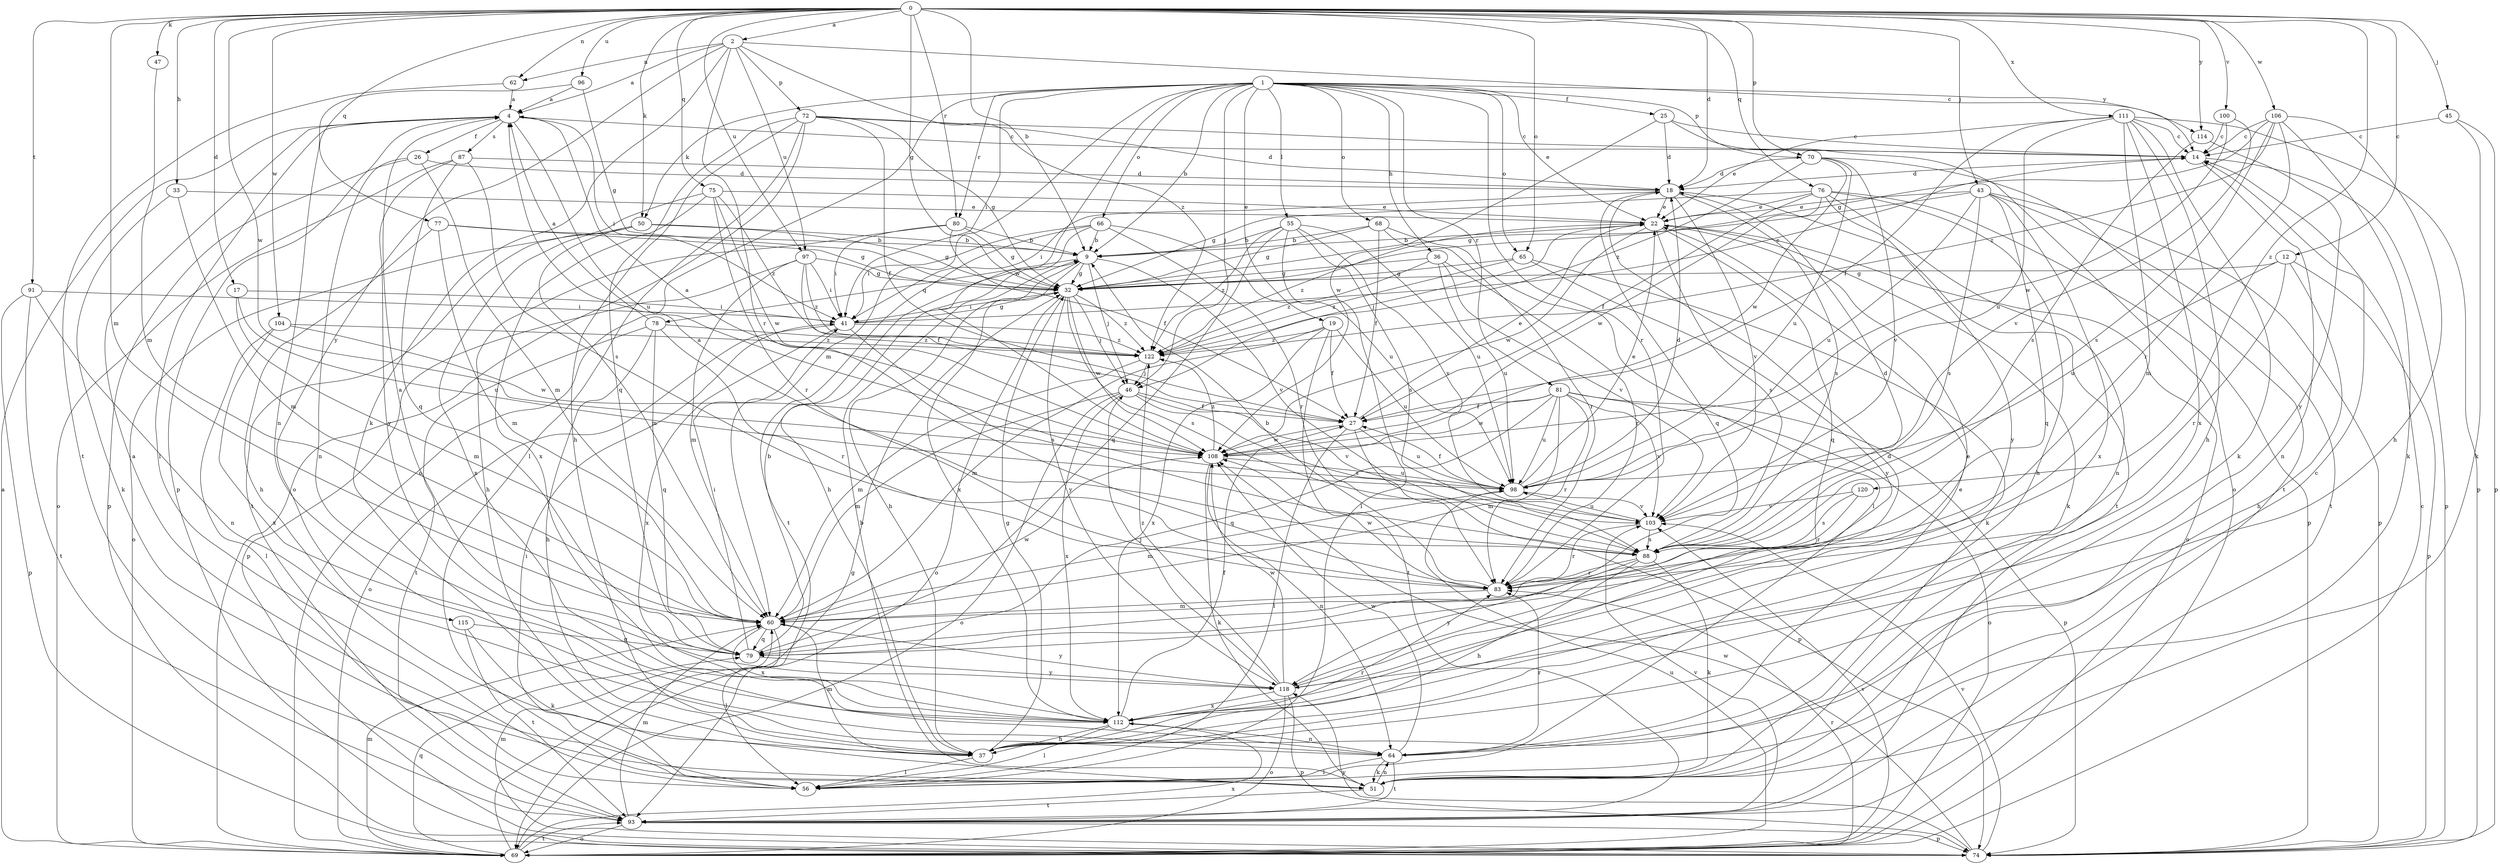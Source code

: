 strict digraph  {
0;
1;
2;
4;
9;
12;
14;
17;
18;
19;
22;
25;
26;
27;
32;
33;
36;
37;
41;
43;
45;
46;
47;
50;
51;
55;
56;
60;
62;
64;
65;
66;
68;
69;
70;
72;
74;
75;
76;
77;
78;
79;
80;
81;
83;
87;
88;
91;
93;
96;
97;
98;
100;
103;
104;
106;
108;
111;
112;
114;
115;
118;
120;
122;
0 -> 2  [label=a];
0 -> 9  [label=b];
0 -> 12  [label=c];
0 -> 17  [label=d];
0 -> 18  [label=d];
0 -> 32  [label=g];
0 -> 33  [label=h];
0 -> 43  [label=j];
0 -> 45  [label=j];
0 -> 47  [label=k];
0 -> 50  [label=k];
0 -> 60  [label=m];
0 -> 62  [label=n];
0 -> 65  [label=o];
0 -> 70  [label=p];
0 -> 75  [label=q];
0 -> 76  [label=q];
0 -> 77  [label=q];
0 -> 80  [label=r];
0 -> 91  [label=t];
0 -> 96  [label=u];
0 -> 97  [label=u];
0 -> 100  [label=v];
0 -> 104  [label=w];
0 -> 106  [label=w];
0 -> 108  [label=w];
0 -> 111  [label=x];
0 -> 114  [label=y];
0 -> 120  [label=z];
1 -> 9  [label=b];
1 -> 19  [label=e];
1 -> 22  [label=e];
1 -> 25  [label=f];
1 -> 36  [label=h];
1 -> 41  [label=i];
1 -> 46  [label=j];
1 -> 50  [label=k];
1 -> 55  [label=l];
1 -> 60  [label=m];
1 -> 65  [label=o];
1 -> 66  [label=o];
1 -> 68  [label=o];
1 -> 69  [label=o];
1 -> 70  [label=p];
1 -> 80  [label=r];
1 -> 81  [label=r];
1 -> 83  [label=r];
1 -> 108  [label=w];
1 -> 114  [label=y];
2 -> 4  [label=a];
2 -> 14  [label=c];
2 -> 51  [label=k];
2 -> 62  [label=n];
2 -> 72  [label=p];
2 -> 83  [label=r];
2 -> 97  [label=u];
2 -> 115  [label=y];
2 -> 122  [label=z];
4 -> 14  [label=c];
4 -> 26  [label=f];
4 -> 41  [label=i];
4 -> 56  [label=l];
4 -> 74  [label=p];
4 -> 87  [label=s];
4 -> 98  [label=u];
9 -> 32  [label=g];
9 -> 37  [label=h];
9 -> 46  [label=j];
9 -> 78  [label=q];
9 -> 103  [label=v];
9 -> 112  [label=x];
12 -> 32  [label=g];
12 -> 37  [label=h];
12 -> 74  [label=p];
12 -> 83  [label=r];
12 -> 98  [label=u];
14 -> 18  [label=d];
14 -> 64  [label=n];
14 -> 74  [label=p];
17 -> 41  [label=i];
17 -> 60  [label=m];
17 -> 98  [label=u];
18 -> 22  [label=e];
18 -> 41  [label=i];
18 -> 79  [label=q];
18 -> 88  [label=s];
18 -> 93  [label=t];
18 -> 103  [label=v];
19 -> 27  [label=f];
19 -> 60  [label=m];
19 -> 93  [label=t];
19 -> 98  [label=u];
19 -> 112  [label=x];
19 -> 122  [label=z];
22 -> 9  [label=b];
22 -> 46  [label=j];
22 -> 51  [label=k];
22 -> 69  [label=o];
22 -> 79  [label=q];
22 -> 88  [label=s];
22 -> 108  [label=w];
22 -> 122  [label=z];
25 -> 14  [label=c];
25 -> 18  [label=d];
25 -> 69  [label=o];
25 -> 108  [label=w];
26 -> 18  [label=d];
26 -> 60  [label=m];
26 -> 64  [label=n];
26 -> 74  [label=p];
27 -> 22  [label=e];
27 -> 56  [label=l];
27 -> 74  [label=p];
27 -> 98  [label=u];
27 -> 108  [label=w];
32 -> 41  [label=i];
32 -> 46  [label=j];
32 -> 69  [label=o];
32 -> 88  [label=s];
32 -> 108  [label=w];
32 -> 118  [label=y];
32 -> 122  [label=z];
33 -> 22  [label=e];
33 -> 51  [label=k];
33 -> 60  [label=m];
36 -> 32  [label=g];
36 -> 83  [label=r];
36 -> 98  [label=u];
36 -> 103  [label=v];
36 -> 122  [label=z];
37 -> 32  [label=g];
37 -> 56  [label=l];
37 -> 60  [label=m];
37 -> 83  [label=r];
41 -> 14  [label=c];
41 -> 32  [label=g];
41 -> 69  [label=o];
41 -> 88  [label=s];
41 -> 112  [label=x];
41 -> 122  [label=z];
43 -> 22  [label=e];
43 -> 32  [label=g];
43 -> 74  [label=p];
43 -> 79  [label=q];
43 -> 88  [label=s];
43 -> 93  [label=t];
43 -> 98  [label=u];
43 -> 112  [label=x];
45 -> 14  [label=c];
45 -> 51  [label=k];
45 -> 74  [label=p];
46 -> 27  [label=f];
46 -> 60  [label=m];
46 -> 69  [label=o];
46 -> 88  [label=s];
46 -> 103  [label=v];
46 -> 112  [label=x];
47 -> 60  [label=m];
50 -> 9  [label=b];
50 -> 32  [label=g];
50 -> 60  [label=m];
50 -> 69  [label=o];
50 -> 112  [label=x];
51 -> 4  [label=a];
51 -> 9  [label=b];
51 -> 64  [label=n];
51 -> 93  [label=t];
55 -> 9  [label=b];
55 -> 56  [label=l];
55 -> 79  [label=q];
55 -> 88  [label=s];
55 -> 98  [label=u];
55 -> 103  [label=v];
55 -> 122  [label=z];
56 -> 14  [label=c];
56 -> 41  [label=i];
60 -> 56  [label=l];
60 -> 79  [label=q];
60 -> 108  [label=w];
60 -> 112  [label=x];
60 -> 118  [label=y];
62 -> 4  [label=a];
62 -> 93  [label=t];
64 -> 22  [label=e];
64 -> 51  [label=k];
64 -> 56  [label=l];
64 -> 83  [label=r];
64 -> 93  [label=t];
64 -> 108  [label=w];
65 -> 32  [label=g];
65 -> 51  [label=k];
65 -> 118  [label=y];
65 -> 122  [label=z];
66 -> 9  [label=b];
66 -> 37  [label=h];
66 -> 41  [label=i];
66 -> 83  [label=r];
66 -> 93  [label=t];
66 -> 98  [label=u];
68 -> 9  [label=b];
68 -> 27  [label=f];
68 -> 32  [label=g];
68 -> 56  [label=l];
68 -> 83  [label=r];
69 -> 4  [label=a];
69 -> 14  [label=c];
69 -> 32  [label=g];
69 -> 60  [label=m];
69 -> 79  [label=q];
69 -> 83  [label=r];
69 -> 93  [label=t];
69 -> 98  [label=u];
69 -> 103  [label=v];
69 -> 112  [label=x];
70 -> 18  [label=d];
70 -> 93  [label=t];
70 -> 98  [label=u];
70 -> 103  [label=v];
70 -> 108  [label=w];
70 -> 122  [label=z];
72 -> 14  [label=c];
72 -> 18  [label=d];
72 -> 27  [label=f];
72 -> 32  [label=g];
72 -> 37  [label=h];
72 -> 56  [label=l];
72 -> 69  [label=o];
72 -> 79  [label=q];
74 -> 60  [label=m];
74 -> 103  [label=v];
74 -> 108  [label=w];
74 -> 118  [label=y];
75 -> 22  [label=e];
75 -> 83  [label=r];
75 -> 93  [label=t];
75 -> 108  [label=w];
75 -> 112  [label=x];
75 -> 122  [label=z];
76 -> 22  [label=e];
76 -> 27  [label=f];
76 -> 32  [label=g];
76 -> 37  [label=h];
76 -> 64  [label=n];
76 -> 74  [label=p];
76 -> 108  [label=w];
76 -> 118  [label=y];
77 -> 9  [label=b];
77 -> 32  [label=g];
77 -> 37  [label=h];
77 -> 60  [label=m];
78 -> 4  [label=a];
78 -> 37  [label=h];
78 -> 79  [label=q];
78 -> 83  [label=r];
78 -> 93  [label=t];
78 -> 122  [label=z];
79 -> 4  [label=a];
79 -> 9  [label=b];
79 -> 41  [label=i];
79 -> 118  [label=y];
80 -> 9  [label=b];
80 -> 27  [label=f];
80 -> 32  [label=g];
80 -> 37  [label=h];
80 -> 41  [label=i];
81 -> 27  [label=f];
81 -> 60  [label=m];
81 -> 69  [label=o];
81 -> 74  [label=p];
81 -> 79  [label=q];
81 -> 83  [label=r];
81 -> 98  [label=u];
81 -> 103  [label=v];
81 -> 108  [label=w];
83 -> 9  [label=b];
83 -> 60  [label=m];
83 -> 108  [label=w];
87 -> 18  [label=d];
87 -> 69  [label=o];
87 -> 79  [label=q];
87 -> 88  [label=s];
87 -> 118  [label=y];
88 -> 4  [label=a];
88 -> 18  [label=d];
88 -> 37  [label=h];
88 -> 51  [label=k];
88 -> 83  [label=r];
88 -> 118  [label=y];
91 -> 41  [label=i];
91 -> 64  [label=n];
91 -> 74  [label=p];
91 -> 93  [label=t];
93 -> 60  [label=m];
93 -> 69  [label=o];
93 -> 74  [label=p];
93 -> 103  [label=v];
96 -> 4  [label=a];
96 -> 32  [label=g];
96 -> 64  [label=n];
97 -> 27  [label=f];
97 -> 32  [label=g];
97 -> 41  [label=i];
97 -> 60  [label=m];
97 -> 74  [label=p];
97 -> 122  [label=z];
98 -> 18  [label=d];
98 -> 22  [label=e];
98 -> 27  [label=f];
98 -> 60  [label=m];
98 -> 103  [label=v];
100 -> 14  [label=c];
100 -> 103  [label=v];
100 -> 108  [label=w];
103 -> 83  [label=r];
103 -> 88  [label=s];
103 -> 98  [label=u];
104 -> 56  [label=l];
104 -> 108  [label=w];
104 -> 112  [label=x];
104 -> 122  [label=z];
106 -> 14  [label=c];
106 -> 32  [label=g];
106 -> 37  [label=h];
106 -> 51  [label=k];
106 -> 83  [label=r];
106 -> 88  [label=s];
106 -> 122  [label=z];
108 -> 4  [label=a];
108 -> 51  [label=k];
108 -> 64  [label=n];
108 -> 98  [label=u];
108 -> 122  [label=z];
111 -> 14  [label=c];
111 -> 22  [label=e];
111 -> 27  [label=f];
111 -> 37  [label=h];
111 -> 51  [label=k];
111 -> 60  [label=m];
111 -> 74  [label=p];
111 -> 98  [label=u];
111 -> 112  [label=x];
112 -> 18  [label=d];
112 -> 27  [label=f];
112 -> 37  [label=h];
112 -> 56  [label=l];
112 -> 64  [label=n];
114 -> 88  [label=s];
114 -> 118  [label=y];
115 -> 51  [label=k];
115 -> 79  [label=q];
115 -> 93  [label=t];
118 -> 22  [label=e];
118 -> 46  [label=j];
118 -> 69  [label=o];
118 -> 74  [label=p];
118 -> 108  [label=w];
118 -> 112  [label=x];
118 -> 122  [label=z];
120 -> 83  [label=r];
120 -> 88  [label=s];
120 -> 103  [label=v];
122 -> 46  [label=j];
122 -> 60  [label=m];
}
